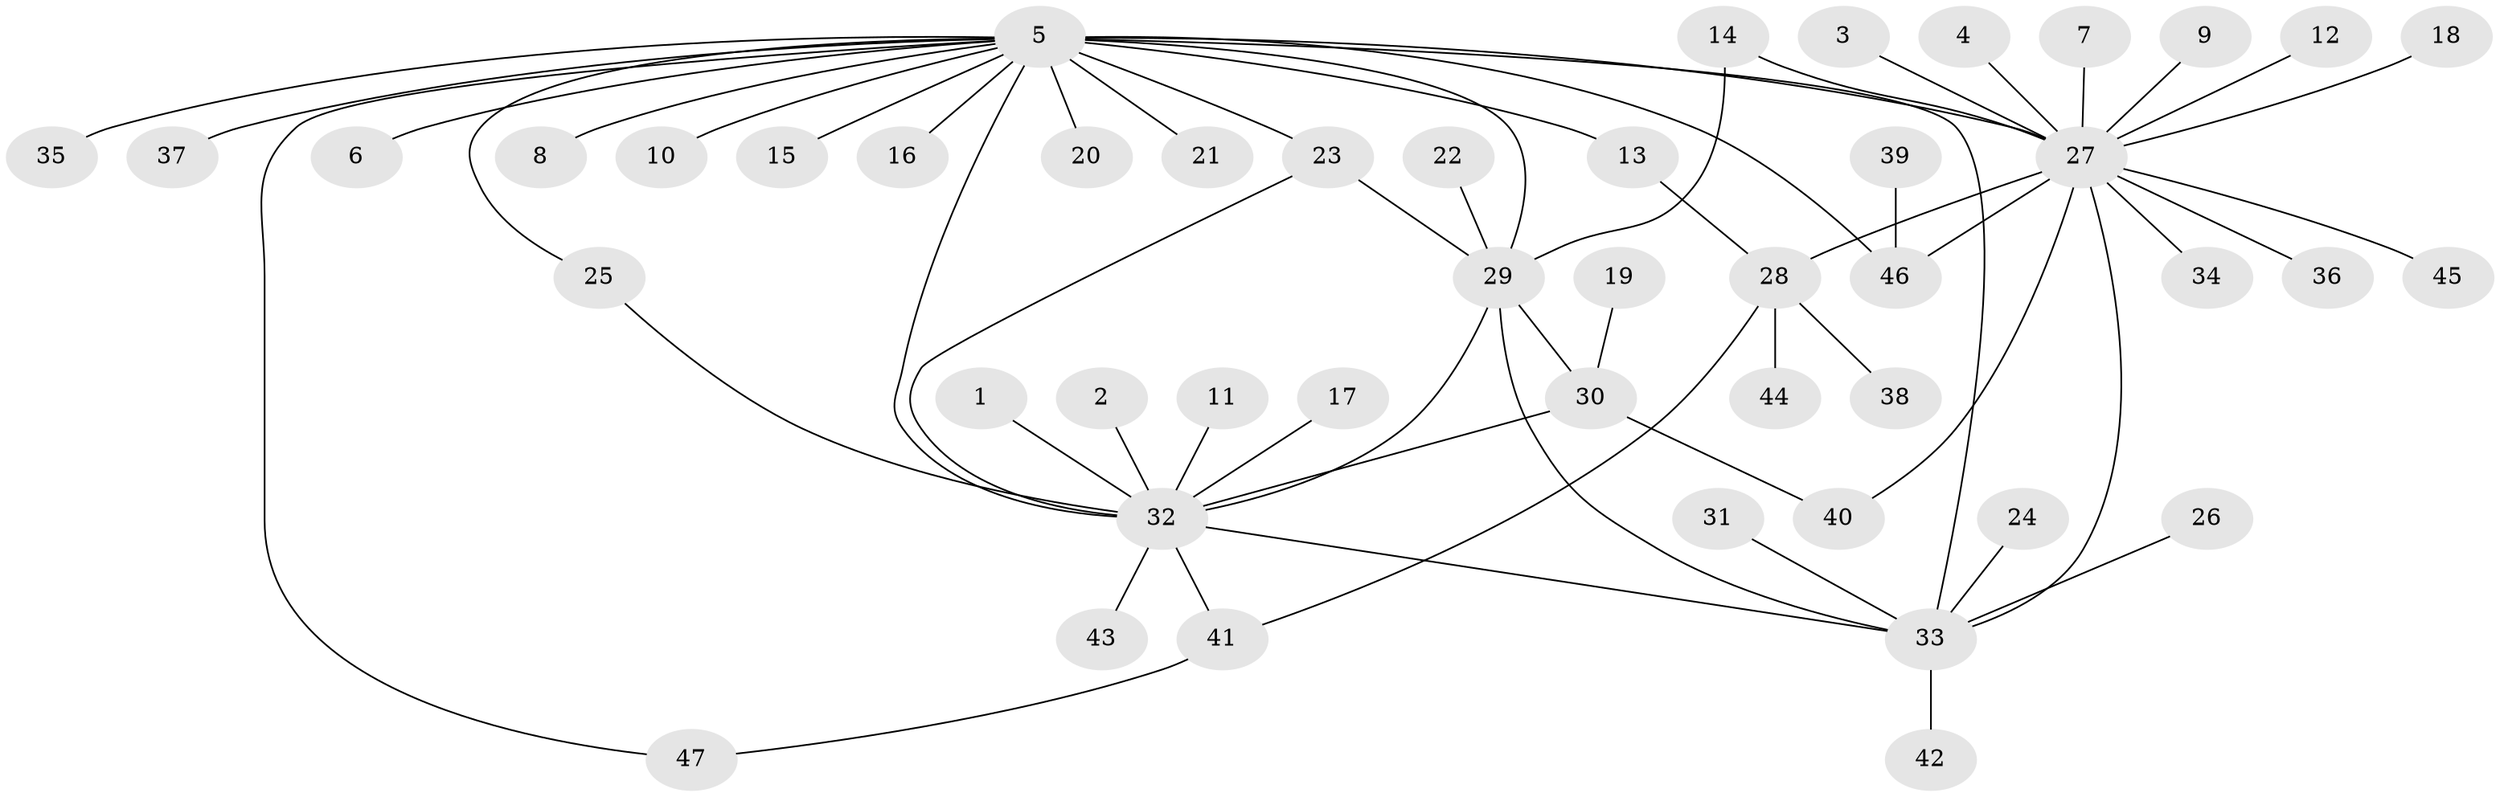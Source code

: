 // original degree distribution, {15: 0.010638297872340425, 6: 0.0425531914893617, 13: 0.010638297872340425, 1: 0.5, 7: 0.010638297872340425, 8: 0.010638297872340425, 2: 0.2765957446808511, 16: 0.010638297872340425, 3: 0.06382978723404255, 4: 0.06382978723404255}
// Generated by graph-tools (version 1.1) at 2025/26/03/09/25 03:26:03]
// undirected, 47 vertices, 60 edges
graph export_dot {
graph [start="1"]
  node [color=gray90,style=filled];
  1;
  2;
  3;
  4;
  5;
  6;
  7;
  8;
  9;
  10;
  11;
  12;
  13;
  14;
  15;
  16;
  17;
  18;
  19;
  20;
  21;
  22;
  23;
  24;
  25;
  26;
  27;
  28;
  29;
  30;
  31;
  32;
  33;
  34;
  35;
  36;
  37;
  38;
  39;
  40;
  41;
  42;
  43;
  44;
  45;
  46;
  47;
  1 -- 32 [weight=1.0];
  2 -- 32 [weight=1.0];
  3 -- 27 [weight=1.0];
  4 -- 27 [weight=1.0];
  5 -- 6 [weight=1.0];
  5 -- 8 [weight=1.0];
  5 -- 10 [weight=1.0];
  5 -- 13 [weight=1.0];
  5 -- 15 [weight=1.0];
  5 -- 16 [weight=1.0];
  5 -- 20 [weight=1.0];
  5 -- 21 [weight=1.0];
  5 -- 23 [weight=1.0];
  5 -- 25 [weight=1.0];
  5 -- 27 [weight=2.0];
  5 -- 29 [weight=2.0];
  5 -- 32 [weight=1.0];
  5 -- 33 [weight=1.0];
  5 -- 35 [weight=1.0];
  5 -- 37 [weight=1.0];
  5 -- 46 [weight=1.0];
  5 -- 47 [weight=1.0];
  7 -- 27 [weight=1.0];
  9 -- 27 [weight=1.0];
  11 -- 32 [weight=1.0];
  12 -- 27 [weight=1.0];
  13 -- 28 [weight=1.0];
  14 -- 27 [weight=1.0];
  14 -- 29 [weight=1.0];
  17 -- 32 [weight=1.0];
  18 -- 27 [weight=1.0];
  19 -- 30 [weight=1.0];
  22 -- 29 [weight=1.0];
  23 -- 29 [weight=1.0];
  23 -- 32 [weight=1.0];
  24 -- 33 [weight=1.0];
  25 -- 32 [weight=1.0];
  26 -- 33 [weight=1.0];
  27 -- 28 [weight=1.0];
  27 -- 33 [weight=1.0];
  27 -- 34 [weight=2.0];
  27 -- 36 [weight=1.0];
  27 -- 40 [weight=1.0];
  27 -- 45 [weight=1.0];
  27 -- 46 [weight=2.0];
  28 -- 38 [weight=1.0];
  28 -- 41 [weight=1.0];
  28 -- 44 [weight=1.0];
  29 -- 30 [weight=1.0];
  29 -- 32 [weight=1.0];
  29 -- 33 [weight=1.0];
  30 -- 32 [weight=1.0];
  30 -- 40 [weight=1.0];
  31 -- 33 [weight=1.0];
  32 -- 33 [weight=1.0];
  32 -- 41 [weight=1.0];
  32 -- 43 [weight=1.0];
  33 -- 42 [weight=1.0];
  39 -- 46 [weight=1.0];
  41 -- 47 [weight=1.0];
}

